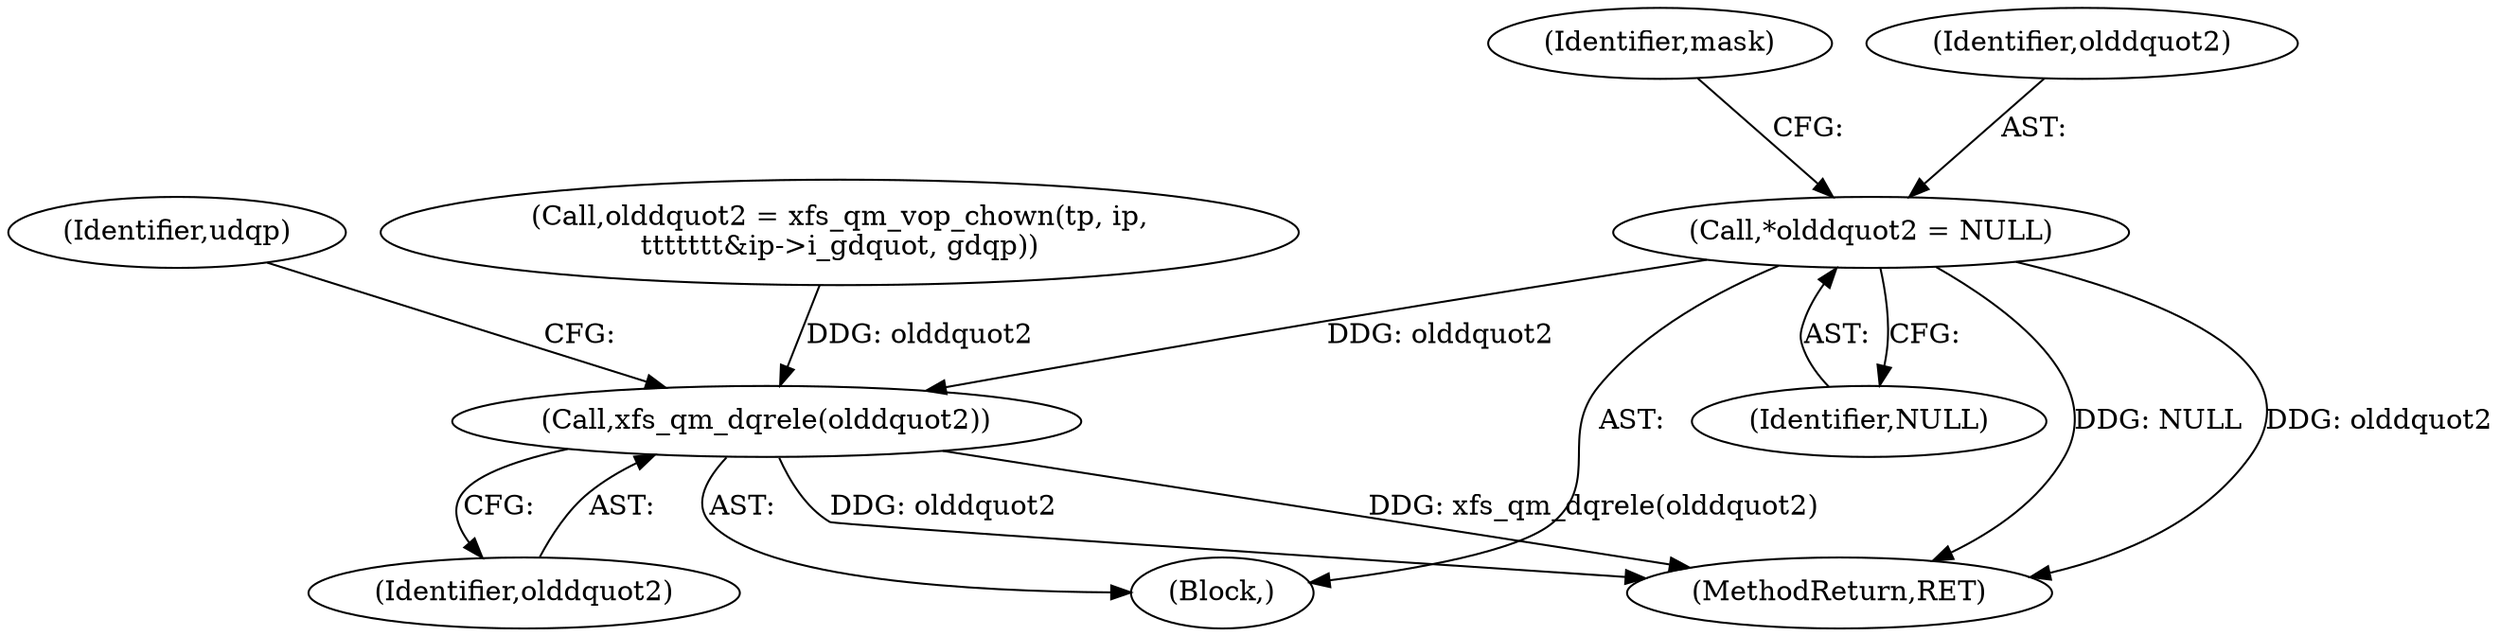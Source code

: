 digraph "0_linux_1fb254aa983bf190cfd685d40c64a480a9bafaee@pointer" {
"1000164" [label="(Call,*olddquot2 = NULL)"];
"1000523" [label="(Call,xfs_qm_dqrele(olddquot2))"];
"1000170" [label="(Identifier,mask)"];
"1000569" [label="(MethodReturn,RET)"];
"1000526" [label="(Identifier,udqp)"];
"1000458" [label="(Call,olddquot2 = xfs_qm_vop_chown(tp, ip,\n\t\t\t\t\t\t\t&ip->i_gdquot, gdqp))"];
"1000164" [label="(Call,*olddquot2 = NULL)"];
"1000165" [label="(Identifier,olddquot2)"];
"1000523" [label="(Call,xfs_qm_dqrele(olddquot2))"];
"1000524" [label="(Identifier,olddquot2)"];
"1000115" [label="(Block,)"];
"1000166" [label="(Identifier,NULL)"];
"1000164" -> "1000115"  [label="AST: "];
"1000164" -> "1000166"  [label="CFG: "];
"1000165" -> "1000164"  [label="AST: "];
"1000166" -> "1000164"  [label="AST: "];
"1000170" -> "1000164"  [label="CFG: "];
"1000164" -> "1000569"  [label="DDG: NULL"];
"1000164" -> "1000569"  [label="DDG: olddquot2"];
"1000164" -> "1000523"  [label="DDG: olddquot2"];
"1000523" -> "1000115"  [label="AST: "];
"1000523" -> "1000524"  [label="CFG: "];
"1000524" -> "1000523"  [label="AST: "];
"1000526" -> "1000523"  [label="CFG: "];
"1000523" -> "1000569"  [label="DDG: olddquot2"];
"1000523" -> "1000569"  [label="DDG: xfs_qm_dqrele(olddquot2)"];
"1000458" -> "1000523"  [label="DDG: olddquot2"];
}
